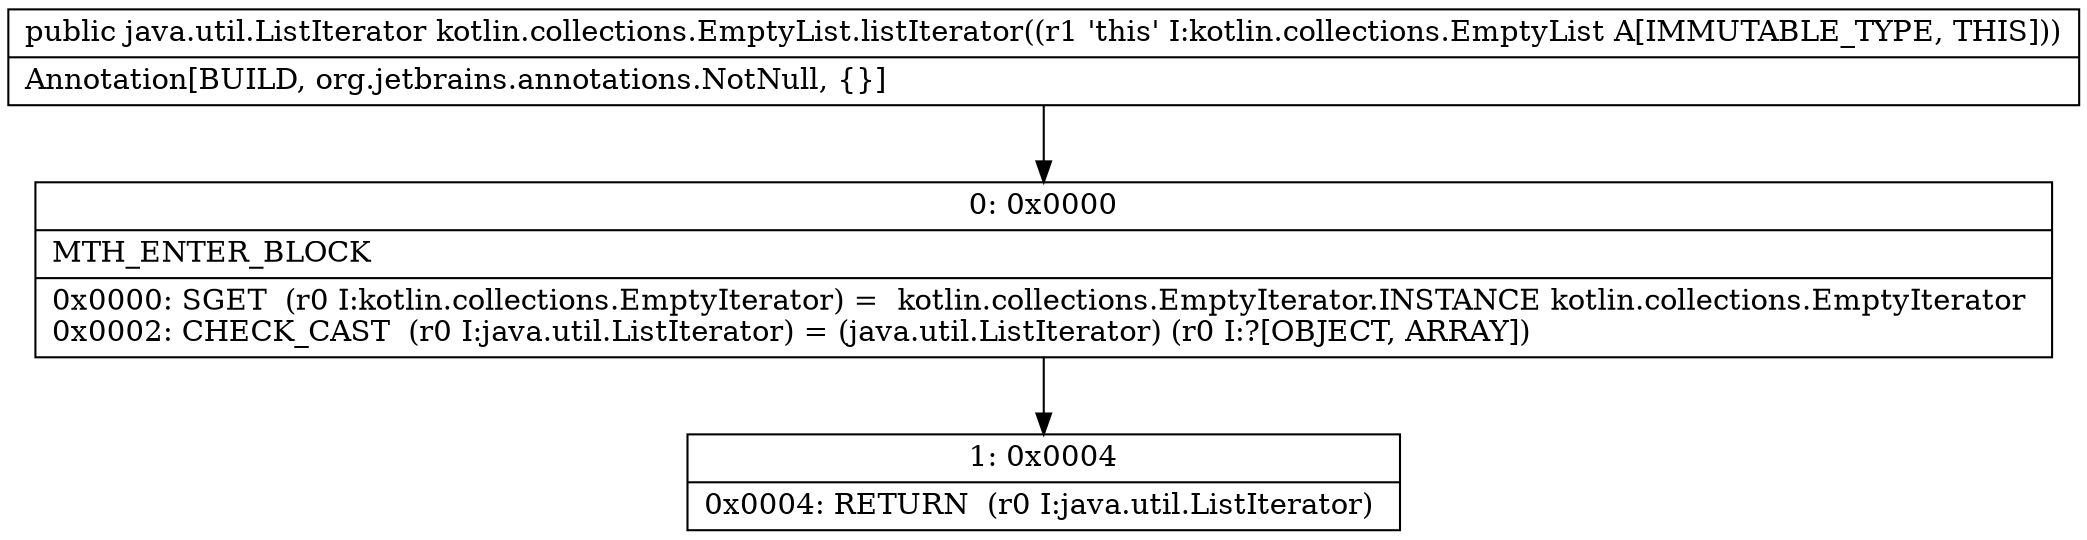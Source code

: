digraph "CFG forkotlin.collections.EmptyList.listIterator()Ljava\/util\/ListIterator;" {
Node_0 [shape=record,label="{0\:\ 0x0000|MTH_ENTER_BLOCK\l|0x0000: SGET  (r0 I:kotlin.collections.EmptyIterator) =  kotlin.collections.EmptyIterator.INSTANCE kotlin.collections.EmptyIterator \l0x0002: CHECK_CAST  (r0 I:java.util.ListIterator) = (java.util.ListIterator) (r0 I:?[OBJECT, ARRAY]) \l}"];
Node_1 [shape=record,label="{1\:\ 0x0004|0x0004: RETURN  (r0 I:java.util.ListIterator) \l}"];
MethodNode[shape=record,label="{public java.util.ListIterator kotlin.collections.EmptyList.listIterator((r1 'this' I:kotlin.collections.EmptyList A[IMMUTABLE_TYPE, THIS]))  | Annotation[BUILD, org.jetbrains.annotations.NotNull, \{\}]\l}"];
MethodNode -> Node_0;
Node_0 -> Node_1;
}

